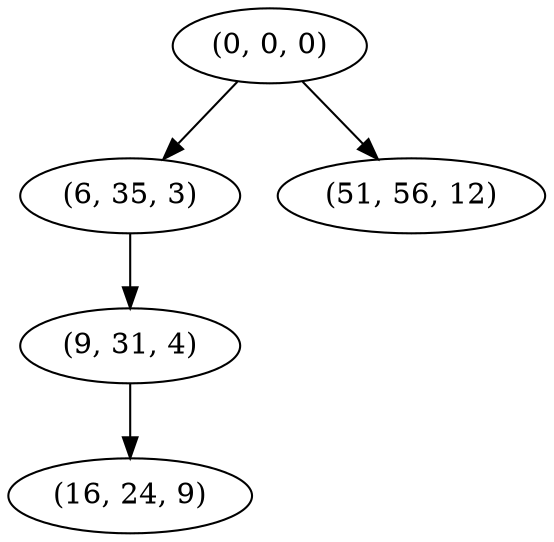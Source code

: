 digraph tree {
    "(0, 0, 0)";
    "(6, 35, 3)";
    "(9, 31, 4)";
    "(16, 24, 9)";
    "(51, 56, 12)";
    "(0, 0, 0)" -> "(6, 35, 3)";
    "(0, 0, 0)" -> "(51, 56, 12)";
    "(6, 35, 3)" -> "(9, 31, 4)";
    "(9, 31, 4)" -> "(16, 24, 9)";
}
